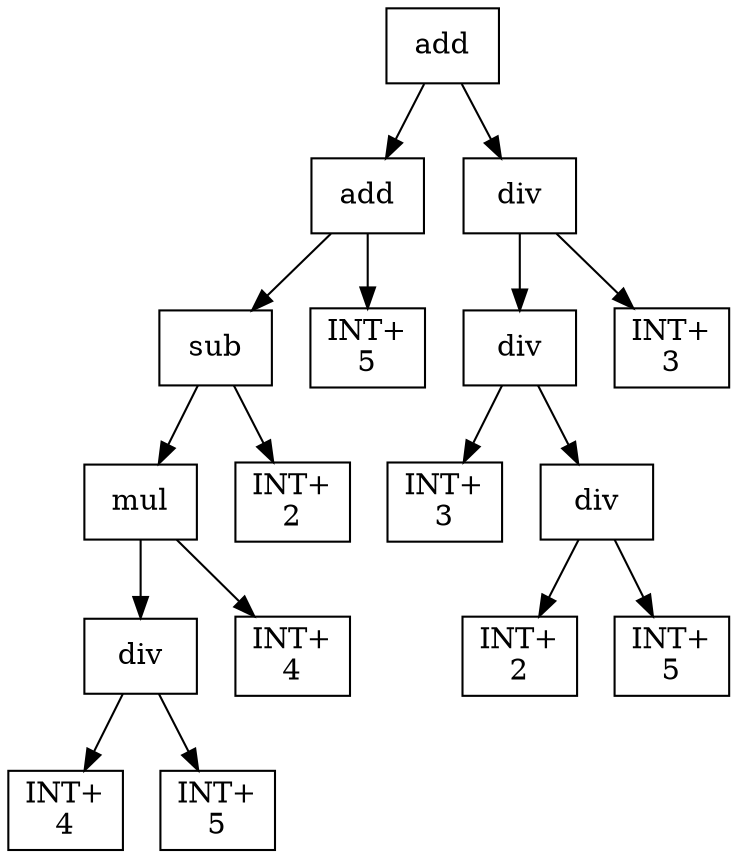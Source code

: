digraph expr {
  node [shape=box];
  n1 [label="add"];
  n2 [label="add"];
  n3 [label="sub"];
  n4 [label="mul"];
  n5 [label="div"];
  n6 [label="INT+\n4"];
  n7 [label="INT+\n5"];
  n5 -> n6;
  n5 -> n7;
  n8 [label="INT+\n4"];
  n4 -> n5;
  n4 -> n8;
  n9 [label="INT+\n2"];
  n3 -> n4;
  n3 -> n9;
  n10 [label="INT+\n5"];
  n2 -> n3;
  n2 -> n10;
  n11 [label="div"];
  n12 [label="div"];
  n13 [label="INT+\n3"];
  n14 [label="div"];
  n15 [label="INT+\n2"];
  n16 [label="INT+\n5"];
  n14 -> n15;
  n14 -> n16;
  n12 -> n13;
  n12 -> n14;
  n17 [label="INT+\n3"];
  n11 -> n12;
  n11 -> n17;
  n1 -> n2;
  n1 -> n11;
}
